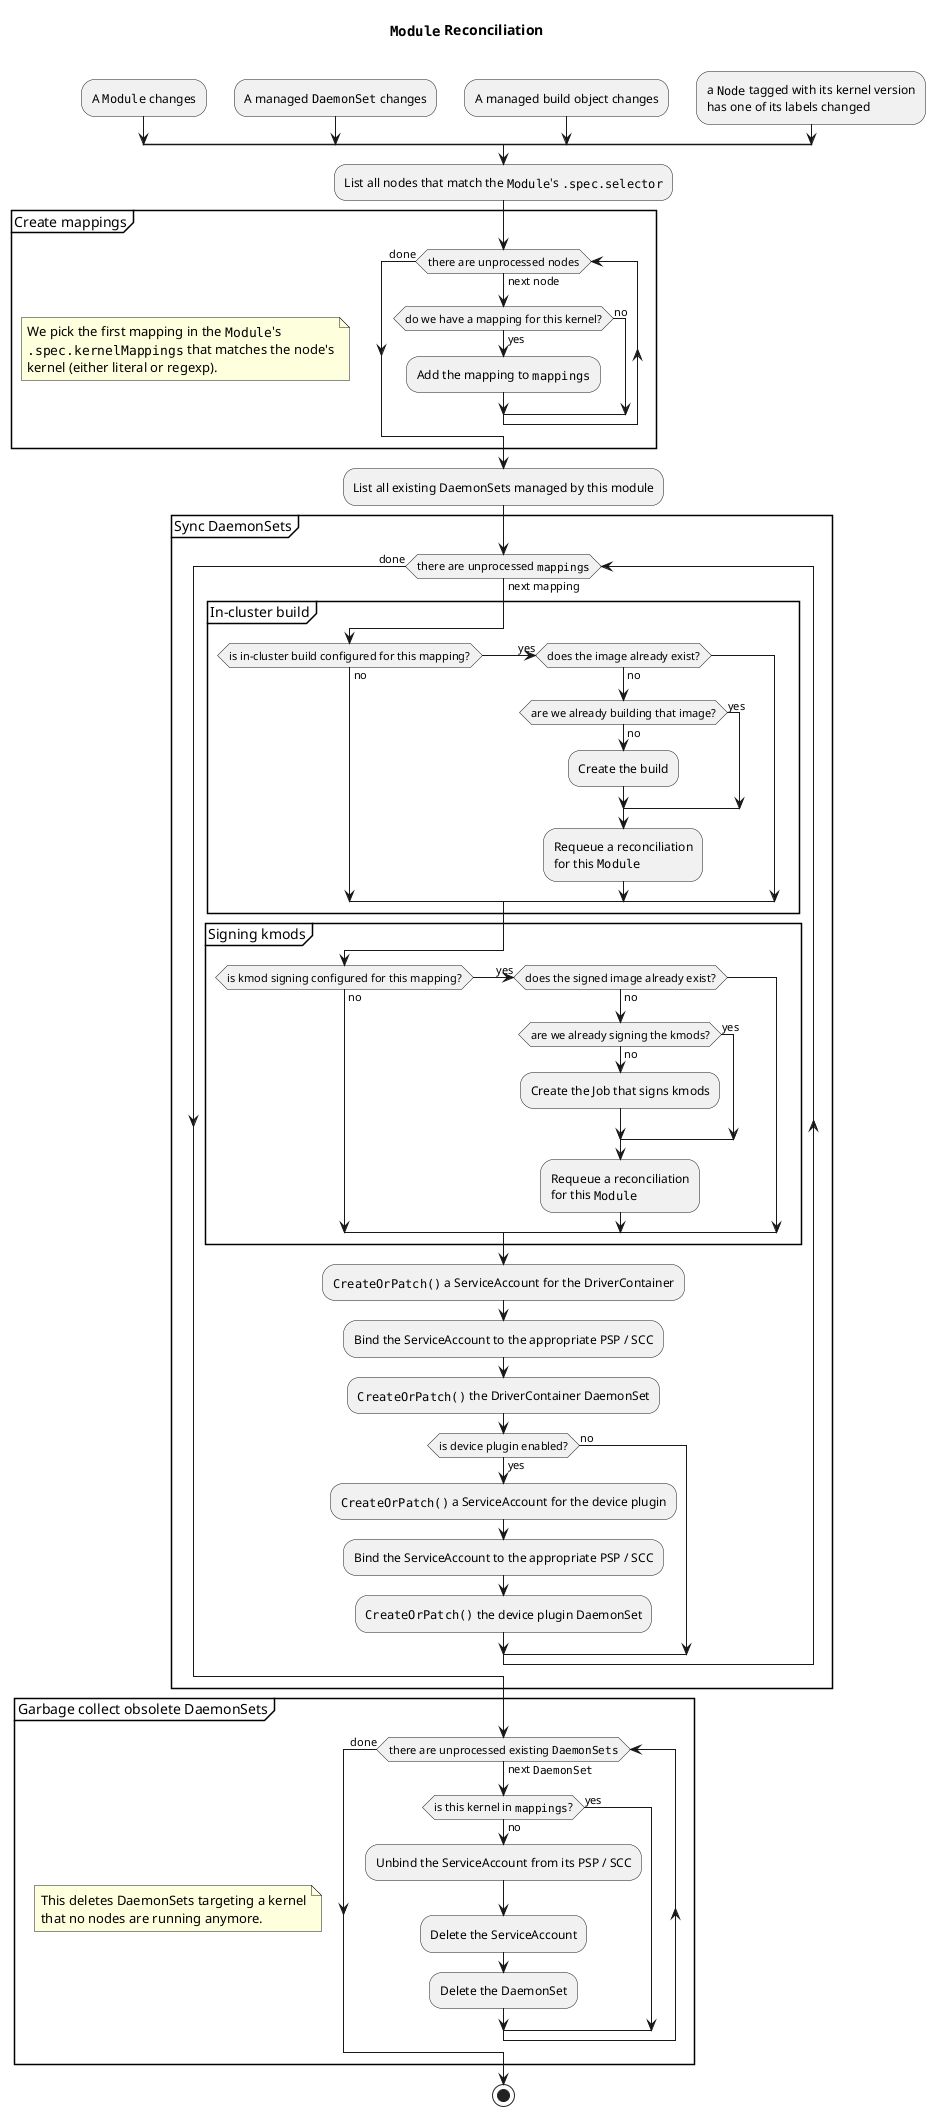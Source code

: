 @startuml
'https://plantuml.com/activity-diagram-beta

skinparam ConditionEndStyle hline

title ""Module"" Reconciliation

'start

split
   -[hidden]->
   :A ""Module"" changes;
split again
   -[hidden]->
   :A managed ""DaemonSet"" changes;
split again
   -[hidden]->
   :A managed build object changes;
split again
   -[hidden]->
   :a ""Node"" tagged with its kernel version
   has one of its labels changed;
end split

:List all nodes that match the ""Module""'s "".spec.selector"";

partition "Create mappings" {
  while (there are unprocessed nodes) is (next node)
    note
      We pick the first mapping in the ""Module""'s
      "".spec.kernelMappings"" that matches the node's
      kernel (either literal or regexp).
    end note

    if (do we have a mapping for this kernel?) then (yes)
      :Add the mapping to ""mappings"";
    else (no)
    endif
  endwhile (done)
}

:List all existing DaemonSets managed by this module;

partition "Sync DaemonSets" {
  while (there are unprocessed ""mappings"") is (next mapping);
    partition "In-cluster build" {
      if (is in-cluster build configured for this mapping?) then (no)
      (yes) elseif (does the image already exist?) then (no)
        if (are we already building that image?) then (no)
          :Create the build;
        else (yes)
        endif

        :Requeue a reconciliation
        for this ""Module"";
      endif
    }

    partition "Signing kmods" {
      if (is kmod signing configured for this mapping?) then (no)
      (yes) elseif (does the signed image already exist?) then (no)
        if (are we already signing the kmods?) then (no)
          :Create the Job that signs kmods;
        else (yes)
        endif

        :Requeue a reconciliation
        for this ""Module"";
      endif
    }

    :""CreateOrPatch()"" a ServiceAccount for the DriverContainer;
    :Bind the ServiceAccount to the appropriate PSP / SCC;
    :""CreateOrPatch()"" the DriverContainer DaemonSet;

    if (is device plugin enabled?) then (yes)
      :""CreateOrPatch()"" a ServiceAccount for the device plugin;
      :Bind the ServiceAccount to the appropriate PSP / SCC;
      :""CreateOrPatch()"" the device plugin DaemonSet;
    else (no)
    endif

  endwhile (done)
}

partition "Garbage collect obsolete DaemonSets" {
  note
    This deletes DaemonSets targeting a kernel
    that no nodes are running anymore.
  end note

  while (there are unprocessed existing ""DaemonSets"") is (next ""DaemonSet"");
    if (is this kernel in ""mappings""?) then (no)
      :Unbind the ServiceAccount from its PSP / SCC;
      :Delete the ServiceAccount;
      :Delete the DaemonSet;
    else (yes)
    endif
  endwhile (done)
}

stop

@enduml
